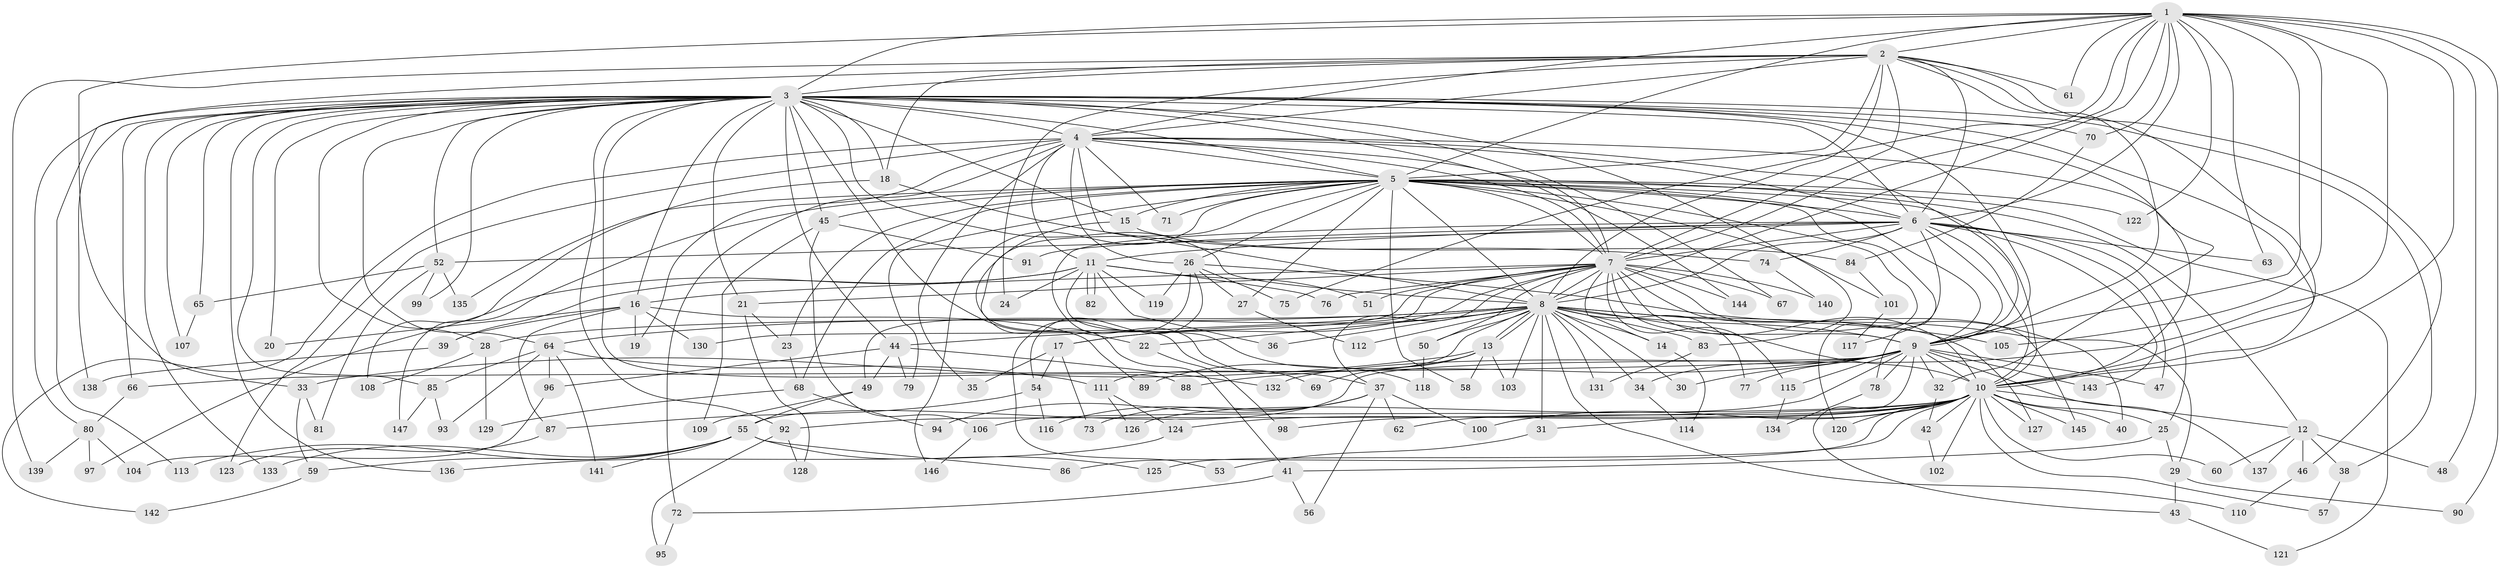 // Generated by graph-tools (version 1.1) at 2025/25/03/09/25 03:25:44]
// undirected, 147 vertices, 319 edges
graph export_dot {
graph [start="1"]
  node [color=gray90,style=filled];
  1;
  2;
  3;
  4;
  5;
  6;
  7;
  8;
  9;
  10;
  11;
  12;
  13;
  14;
  15;
  16;
  17;
  18;
  19;
  20;
  21;
  22;
  23;
  24;
  25;
  26;
  27;
  28;
  29;
  30;
  31;
  32;
  33;
  34;
  35;
  36;
  37;
  38;
  39;
  40;
  41;
  42;
  43;
  44;
  45;
  46;
  47;
  48;
  49;
  50;
  51;
  52;
  53;
  54;
  55;
  56;
  57;
  58;
  59;
  60;
  61;
  62;
  63;
  64;
  65;
  66;
  67;
  68;
  69;
  70;
  71;
  72;
  73;
  74;
  75;
  76;
  77;
  78;
  79;
  80;
  81;
  82;
  83;
  84;
  85;
  86;
  87;
  88;
  89;
  90;
  91;
  92;
  93;
  94;
  95;
  96;
  97;
  98;
  99;
  100;
  101;
  102;
  103;
  104;
  105;
  106;
  107;
  108;
  109;
  110;
  111;
  112;
  113;
  114;
  115;
  116;
  117;
  118;
  119;
  120;
  121;
  122;
  123;
  124;
  125;
  126;
  127;
  128;
  129;
  130;
  131;
  132;
  133;
  134;
  135;
  136;
  137;
  138;
  139;
  140;
  141;
  142;
  143;
  144;
  145;
  146;
  147;
  1 -- 2;
  1 -- 3;
  1 -- 4;
  1 -- 5;
  1 -- 6;
  1 -- 7;
  1 -- 8;
  1 -- 9;
  1 -- 10;
  1 -- 33;
  1 -- 48;
  1 -- 61;
  1 -- 63;
  1 -- 70;
  1 -- 75;
  1 -- 90;
  1 -- 105;
  1 -- 122;
  1 -- 132;
  2 -- 3;
  2 -- 4;
  2 -- 5;
  2 -- 6;
  2 -- 7;
  2 -- 8;
  2 -- 9;
  2 -- 10;
  2 -- 18;
  2 -- 24;
  2 -- 46;
  2 -- 61;
  2 -- 113;
  2 -- 139;
  3 -- 4;
  3 -- 5;
  3 -- 6;
  3 -- 7;
  3 -- 8;
  3 -- 9;
  3 -- 10;
  3 -- 15;
  3 -- 16;
  3 -- 18;
  3 -- 20;
  3 -- 21;
  3 -- 22;
  3 -- 28;
  3 -- 32;
  3 -- 38;
  3 -- 44;
  3 -- 45;
  3 -- 52;
  3 -- 64;
  3 -- 65;
  3 -- 66;
  3 -- 67;
  3 -- 70;
  3 -- 80;
  3 -- 83;
  3 -- 85;
  3 -- 88;
  3 -- 92;
  3 -- 99;
  3 -- 107;
  3 -- 133;
  3 -- 136;
  3 -- 138;
  4 -- 5;
  4 -- 6;
  4 -- 7;
  4 -- 8;
  4 -- 9;
  4 -- 10;
  4 -- 11;
  4 -- 19;
  4 -- 26;
  4 -- 35;
  4 -- 71;
  4 -- 72;
  4 -- 123;
  4 -- 142;
  4 -- 144;
  5 -- 6;
  5 -- 7;
  5 -- 8;
  5 -- 9;
  5 -- 10;
  5 -- 12;
  5 -- 15;
  5 -- 23;
  5 -- 26;
  5 -- 27;
  5 -- 41;
  5 -- 45;
  5 -- 58;
  5 -- 68;
  5 -- 71;
  5 -- 78;
  5 -- 79;
  5 -- 101;
  5 -- 120;
  5 -- 121;
  5 -- 122;
  5 -- 135;
  5 -- 146;
  5 -- 147;
  6 -- 7;
  6 -- 8;
  6 -- 9;
  6 -- 10;
  6 -- 11;
  6 -- 25;
  6 -- 37;
  6 -- 47;
  6 -- 52;
  6 -- 63;
  6 -- 74;
  6 -- 91;
  6 -- 117;
  6 -- 143;
  7 -- 8;
  7 -- 9;
  7 -- 10;
  7 -- 14;
  7 -- 16;
  7 -- 17;
  7 -- 21;
  7 -- 37;
  7 -- 40;
  7 -- 49;
  7 -- 50;
  7 -- 51;
  7 -- 67;
  7 -- 76;
  7 -- 115;
  7 -- 130;
  7 -- 140;
  7 -- 144;
  7 -- 145;
  8 -- 9;
  8 -- 10;
  8 -- 13;
  8 -- 13;
  8 -- 14;
  8 -- 17;
  8 -- 22;
  8 -- 28;
  8 -- 30;
  8 -- 31;
  8 -- 34;
  8 -- 36;
  8 -- 44;
  8 -- 50;
  8 -- 64;
  8 -- 77;
  8 -- 83;
  8 -- 103;
  8 -- 105;
  8 -- 110;
  8 -- 111;
  8 -- 112;
  8 -- 127;
  8 -- 131;
  9 -- 10;
  9 -- 30;
  9 -- 32;
  9 -- 34;
  9 -- 43;
  9 -- 47;
  9 -- 55;
  9 -- 66;
  9 -- 77;
  9 -- 78;
  9 -- 88;
  9 -- 115;
  9 -- 126;
  9 -- 137;
  9 -- 143;
  10 -- 12;
  10 -- 25;
  10 -- 31;
  10 -- 40;
  10 -- 42;
  10 -- 57;
  10 -- 60;
  10 -- 62;
  10 -- 86;
  10 -- 92;
  10 -- 98;
  10 -- 100;
  10 -- 102;
  10 -- 106;
  10 -- 120;
  10 -- 124;
  10 -- 125;
  10 -- 127;
  10 -- 145;
  11 -- 24;
  11 -- 36;
  11 -- 39;
  11 -- 51;
  11 -- 76;
  11 -- 82;
  11 -- 82;
  11 -- 97;
  11 -- 118;
  11 -- 119;
  12 -- 38;
  12 -- 46;
  12 -- 48;
  12 -- 60;
  12 -- 137;
  13 -- 33;
  13 -- 58;
  13 -- 69;
  13 -- 89;
  13 -- 103;
  14 -- 114;
  15 -- 69;
  15 -- 84;
  16 -- 19;
  16 -- 20;
  16 -- 39;
  16 -- 87;
  16 -- 89;
  16 -- 130;
  17 -- 35;
  17 -- 54;
  17 -- 73;
  18 -- 74;
  18 -- 108;
  21 -- 23;
  21 -- 128;
  22 -- 98;
  23 -- 68;
  25 -- 29;
  25 -- 41;
  26 -- 27;
  26 -- 29;
  26 -- 53;
  26 -- 54;
  26 -- 75;
  26 -- 119;
  27 -- 112;
  28 -- 108;
  28 -- 129;
  29 -- 43;
  29 -- 90;
  31 -- 53;
  32 -- 42;
  33 -- 59;
  33 -- 81;
  34 -- 114;
  37 -- 56;
  37 -- 62;
  37 -- 73;
  37 -- 94;
  37 -- 100;
  37 -- 116;
  38 -- 57;
  39 -- 138;
  41 -- 56;
  41 -- 72;
  42 -- 102;
  43 -- 121;
  44 -- 49;
  44 -- 79;
  44 -- 96;
  44 -- 132;
  45 -- 91;
  45 -- 106;
  45 -- 109;
  46 -- 110;
  49 -- 55;
  49 -- 109;
  50 -- 118;
  52 -- 65;
  52 -- 81;
  52 -- 99;
  52 -- 135;
  54 -- 87;
  54 -- 116;
  55 -- 59;
  55 -- 86;
  55 -- 113;
  55 -- 125;
  55 -- 133;
  55 -- 141;
  59 -- 142;
  64 -- 85;
  64 -- 93;
  64 -- 96;
  64 -- 111;
  64 -- 141;
  65 -- 107;
  66 -- 80;
  68 -- 94;
  68 -- 129;
  70 -- 84;
  72 -- 95;
  74 -- 140;
  78 -- 134;
  80 -- 97;
  80 -- 104;
  80 -- 139;
  83 -- 131;
  84 -- 101;
  85 -- 93;
  85 -- 147;
  87 -- 123;
  92 -- 95;
  92 -- 128;
  96 -- 104;
  101 -- 117;
  106 -- 146;
  111 -- 124;
  111 -- 126;
  115 -- 134;
  124 -- 136;
}
